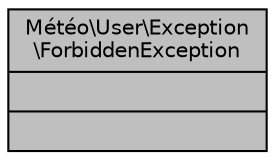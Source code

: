 digraph "Météo\User\Exception\ForbiddenException"
{
 // LATEX_PDF_SIZE
  edge [fontname="Helvetica",fontsize="10",labelfontname="Helvetica",labelfontsize="10"];
  node [fontname="Helvetica",fontsize="10",shape=record];
  Node1 [label="{Météo\\User\\Exception\l\\ForbiddenException\n||}",height=0.2,width=0.4,color="black", fillcolor="grey75", style="filled", fontcolor="black",tooltip=" "];
}
